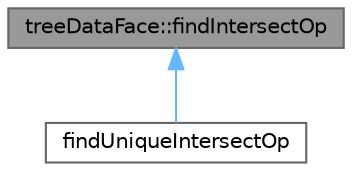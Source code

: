 digraph "treeDataFace::findIntersectOp"
{
 // LATEX_PDF_SIZE
  bgcolor="transparent";
  edge [fontname=Helvetica,fontsize=10,labelfontname=Helvetica,labelfontsize=10];
  node [fontname=Helvetica,fontsize=10,shape=box,height=0.2,width=0.4];
  Node1 [id="Node000001",label="treeDataFace::findIntersectOp",height=0.2,width=0.4,color="gray40", fillcolor="grey60", style="filled", fontcolor="black",tooltip=" "];
  Node1 -> Node2 [id="edge1_Node000001_Node000002",dir="back",color="steelblue1",style="solid",tooltip=" "];
  Node2 [id="Node000002",label="findUniqueIntersectOp",height=0.2,width=0.4,color="gray40", fillcolor="white", style="filled",URL="$classFoam_1_1findUniqueIntersectOp.html",tooltip=" "];
}
